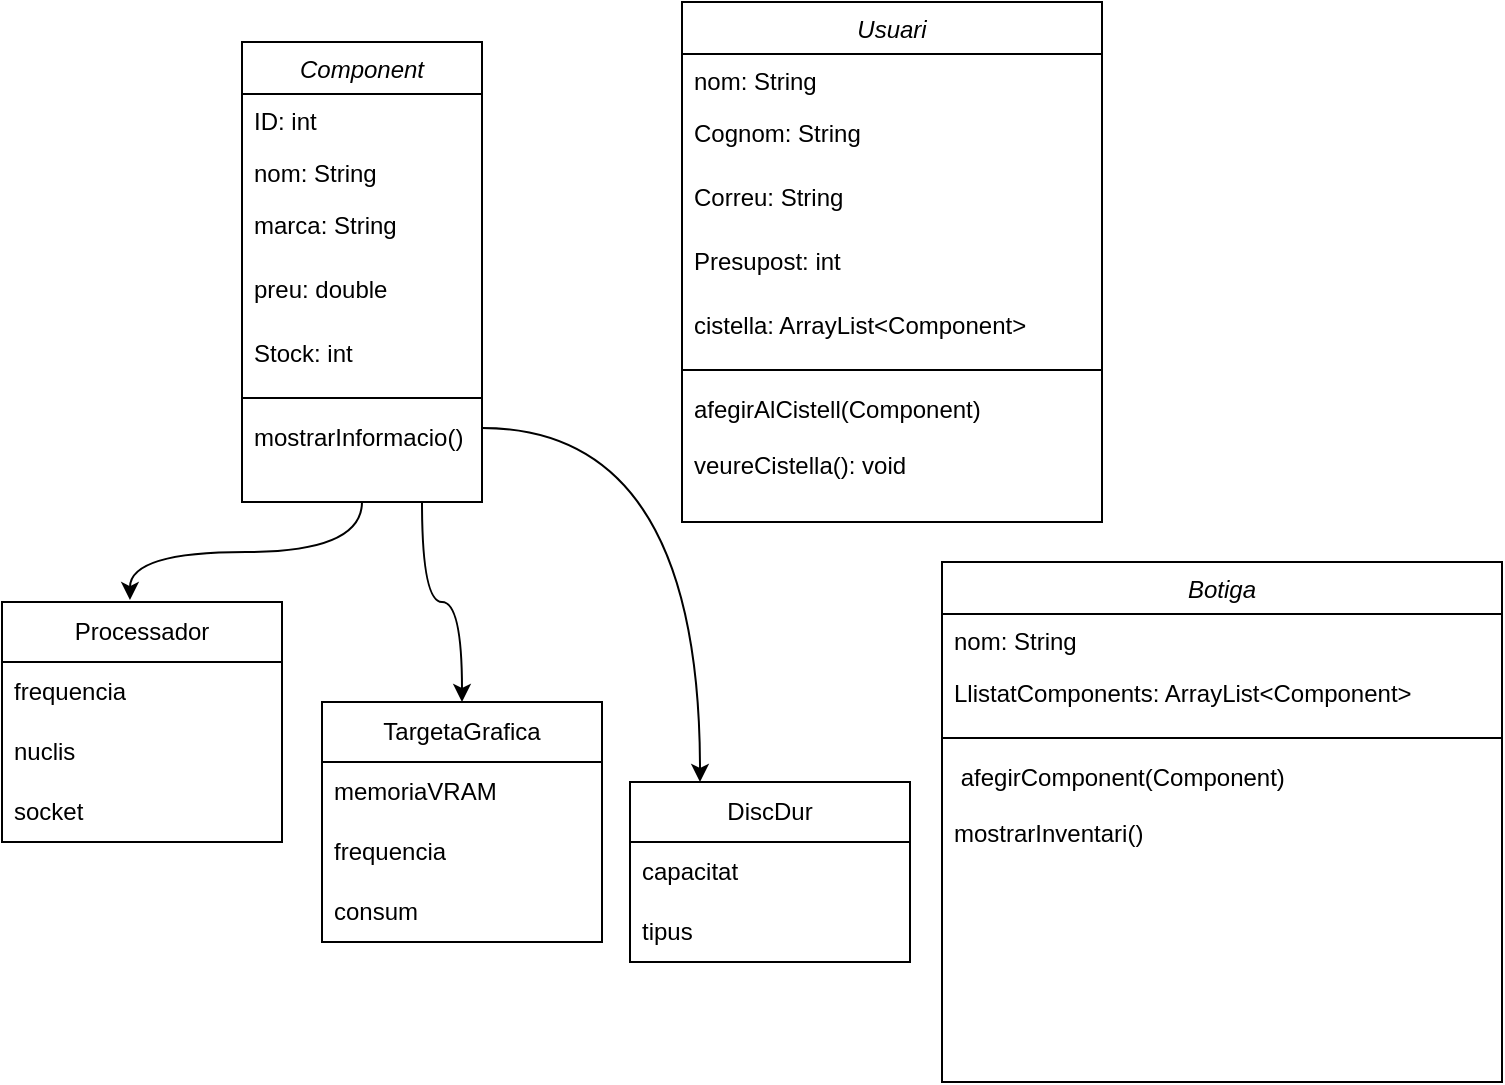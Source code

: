 <mxfile version="26.0.16">
  <diagram id="C5RBs43oDa-KdzZeNtuy" name="Page-1">
    <mxGraphModel dx="954" dy="568" grid="1" gridSize="10" guides="1" tooltips="1" connect="1" arrows="1" fold="1" page="1" pageScale="1" pageWidth="827" pageHeight="1169" math="0" shadow="0">
      <root>
        <mxCell id="WIyWlLk6GJQsqaUBKTNV-0" />
        <mxCell id="WIyWlLk6GJQsqaUBKTNV-1" parent="WIyWlLk6GJQsqaUBKTNV-0" />
        <mxCell id="qEb19tRInE_xJJ5TzFfA-34" style="edgeStyle=orthogonalEdgeStyle;curved=1;rounded=0;orthogonalLoop=1;jettySize=auto;html=1;exitX=0.75;exitY=1;exitDx=0;exitDy=0;entryX=0.5;entryY=0;entryDx=0;entryDy=0;" parent="WIyWlLk6GJQsqaUBKTNV-1" source="zkfFHV4jXpPFQw0GAbJ--0" target="qEb19tRInE_xJJ5TzFfA-23" edge="1">
          <mxGeometry relative="1" as="geometry" />
        </mxCell>
        <mxCell id="zkfFHV4jXpPFQw0GAbJ--0" value="Component" style="swimlane;fontStyle=2;align=center;verticalAlign=top;childLayout=stackLayout;horizontal=1;startSize=26;horizontalStack=0;resizeParent=1;resizeLast=0;collapsible=1;marginBottom=0;rounded=0;shadow=0;strokeWidth=1;" parent="WIyWlLk6GJQsqaUBKTNV-1" vertex="1">
          <mxGeometry x="150" y="40" width="120" height="230" as="geometry">
            <mxRectangle x="230" y="140" width="160" height="26" as="alternateBounds" />
          </mxGeometry>
        </mxCell>
        <mxCell id="zkfFHV4jXpPFQw0GAbJ--1" value="ID: int" style="text;align=left;verticalAlign=top;spacingLeft=4;spacingRight=4;overflow=hidden;rotatable=0;points=[[0,0.5],[1,0.5]];portConstraint=eastwest;" parent="zkfFHV4jXpPFQw0GAbJ--0" vertex="1">
          <mxGeometry y="26" width="120" height="26" as="geometry" />
        </mxCell>
        <mxCell id="zkfFHV4jXpPFQw0GAbJ--2" value="nom: String" style="text;align=left;verticalAlign=top;spacingLeft=4;spacingRight=4;overflow=hidden;rotatable=0;points=[[0,0.5],[1,0.5]];portConstraint=eastwest;rounded=0;shadow=0;html=0;" parent="zkfFHV4jXpPFQw0GAbJ--0" vertex="1">
          <mxGeometry y="52" width="120" height="26" as="geometry" />
        </mxCell>
        <mxCell id="zkfFHV4jXpPFQw0GAbJ--3" value="marca: String" style="text;align=left;verticalAlign=top;spacingLeft=4;spacingRight=4;overflow=hidden;rotatable=0;points=[[0,0.5],[1,0.5]];portConstraint=eastwest;rounded=0;shadow=0;html=0;" parent="zkfFHV4jXpPFQw0GAbJ--0" vertex="1">
          <mxGeometry y="78" width="120" height="32" as="geometry" />
        </mxCell>
        <mxCell id="qEb19tRInE_xJJ5TzFfA-10" value="preu: double" style="text;align=left;verticalAlign=top;spacingLeft=4;spacingRight=4;overflow=hidden;rotatable=0;points=[[0,0.5],[1,0.5]];portConstraint=eastwest;rounded=0;shadow=0;html=0;" parent="zkfFHV4jXpPFQw0GAbJ--0" vertex="1">
          <mxGeometry y="110" width="120" height="32" as="geometry" />
        </mxCell>
        <mxCell id="qEb19tRInE_xJJ5TzFfA-11" value="Stock: int" style="text;align=left;verticalAlign=top;spacingLeft=4;spacingRight=4;overflow=hidden;rotatable=0;points=[[0,0.5],[1,0.5]];portConstraint=eastwest;rounded=0;shadow=0;html=0;" parent="zkfFHV4jXpPFQw0GAbJ--0" vertex="1">
          <mxGeometry y="142" width="120" height="32" as="geometry" />
        </mxCell>
        <mxCell id="zkfFHV4jXpPFQw0GAbJ--4" value="" style="line;html=1;strokeWidth=1;align=left;verticalAlign=middle;spacingTop=-1;spacingLeft=3;spacingRight=3;rotatable=0;labelPosition=right;points=[];portConstraint=eastwest;" parent="zkfFHV4jXpPFQw0GAbJ--0" vertex="1">
          <mxGeometry y="174" width="120" height="8" as="geometry" />
        </mxCell>
        <mxCell id="qEb19tRInE_xJJ5TzFfA-6" style="text;align=left;verticalAlign=top;spacingLeft=4;spacingRight=4;overflow=hidden;rotatable=0;points=[[0,0.5],[1,0.5]];portConstraint=eastwest;" parent="zkfFHV4jXpPFQw0GAbJ--0" vertex="1">
          <mxGeometry y="182" width="120" height="2" as="geometry" />
        </mxCell>
        <mxCell id="zkfFHV4jXpPFQw0GAbJ--5" value="mostrarInformacio()" style="text;align=left;verticalAlign=top;spacingLeft=4;spacingRight=4;overflow=hidden;rotatable=0;points=[[0,0.5],[1,0.5]];portConstraint=eastwest;" parent="zkfFHV4jXpPFQw0GAbJ--0" vertex="1">
          <mxGeometry y="184" width="120" height="18" as="geometry" />
        </mxCell>
        <mxCell id="qEb19tRInE_xJJ5TzFfA-19" value="Processador" style="swimlane;fontStyle=0;childLayout=stackLayout;horizontal=1;startSize=30;horizontalStack=0;resizeParent=1;resizeParentMax=0;resizeLast=0;collapsible=1;marginBottom=0;whiteSpace=wrap;html=1;" parent="WIyWlLk6GJQsqaUBKTNV-1" vertex="1">
          <mxGeometry x="30" y="320" width="140" height="120" as="geometry" />
        </mxCell>
        <mxCell id="qEb19tRInE_xJJ5TzFfA-20" value="frequencia" style="text;strokeColor=none;fillColor=none;align=left;verticalAlign=middle;spacingLeft=4;spacingRight=4;overflow=hidden;points=[[0,0.5],[1,0.5]];portConstraint=eastwest;rotatable=0;whiteSpace=wrap;html=1;" parent="qEb19tRInE_xJJ5TzFfA-19" vertex="1">
          <mxGeometry y="30" width="140" height="30" as="geometry" />
        </mxCell>
        <mxCell id="qEb19tRInE_xJJ5TzFfA-21" value="nuclis" style="text;strokeColor=none;fillColor=none;align=left;verticalAlign=middle;spacingLeft=4;spacingRight=4;overflow=hidden;points=[[0,0.5],[1,0.5]];portConstraint=eastwest;rotatable=0;whiteSpace=wrap;html=1;" parent="qEb19tRInE_xJJ5TzFfA-19" vertex="1">
          <mxGeometry y="60" width="140" height="30" as="geometry" />
        </mxCell>
        <mxCell id="qEb19tRInE_xJJ5TzFfA-22" value="socket" style="text;strokeColor=none;fillColor=none;align=left;verticalAlign=middle;spacingLeft=4;spacingRight=4;overflow=hidden;points=[[0,0.5],[1,0.5]];portConstraint=eastwest;rotatable=0;whiteSpace=wrap;html=1;" parent="qEb19tRInE_xJJ5TzFfA-19" vertex="1">
          <mxGeometry y="90" width="140" height="30" as="geometry" />
        </mxCell>
        <mxCell id="qEb19tRInE_xJJ5TzFfA-23" value="TargetaGrafica" style="swimlane;fontStyle=0;childLayout=stackLayout;horizontal=1;startSize=30;horizontalStack=0;resizeParent=1;resizeParentMax=0;resizeLast=0;collapsible=1;marginBottom=0;whiteSpace=wrap;html=1;" parent="WIyWlLk6GJQsqaUBKTNV-1" vertex="1">
          <mxGeometry x="190" y="370" width="140" height="120" as="geometry" />
        </mxCell>
        <mxCell id="qEb19tRInE_xJJ5TzFfA-24" value="memoriaVRAM" style="text;strokeColor=none;fillColor=none;align=left;verticalAlign=middle;spacingLeft=4;spacingRight=4;overflow=hidden;points=[[0,0.5],[1,0.5]];portConstraint=eastwest;rotatable=0;whiteSpace=wrap;html=1;" parent="qEb19tRInE_xJJ5TzFfA-23" vertex="1">
          <mxGeometry y="30" width="140" height="30" as="geometry" />
        </mxCell>
        <mxCell id="qEb19tRInE_xJJ5TzFfA-25" value="frequencia" style="text;strokeColor=none;fillColor=none;align=left;verticalAlign=middle;spacingLeft=4;spacingRight=4;overflow=hidden;points=[[0,0.5],[1,0.5]];portConstraint=eastwest;rotatable=0;whiteSpace=wrap;html=1;" parent="qEb19tRInE_xJJ5TzFfA-23" vertex="1">
          <mxGeometry y="60" width="140" height="30" as="geometry" />
        </mxCell>
        <mxCell id="qEb19tRInE_xJJ5TzFfA-26" value="consum" style="text;strokeColor=none;fillColor=none;align=left;verticalAlign=middle;spacingLeft=4;spacingRight=4;overflow=hidden;points=[[0,0.5],[1,0.5]];portConstraint=eastwest;rotatable=0;whiteSpace=wrap;html=1;" parent="qEb19tRInE_xJJ5TzFfA-23" vertex="1">
          <mxGeometry y="90" width="140" height="30" as="geometry" />
        </mxCell>
        <mxCell id="qEb19tRInE_xJJ5TzFfA-27" value="DiscDur" style="swimlane;fontStyle=0;childLayout=stackLayout;horizontal=1;startSize=30;horizontalStack=0;resizeParent=1;resizeParentMax=0;resizeLast=0;collapsible=1;marginBottom=0;whiteSpace=wrap;html=1;" parent="WIyWlLk6GJQsqaUBKTNV-1" vertex="1">
          <mxGeometry x="344" y="410" width="140" height="90" as="geometry" />
        </mxCell>
        <mxCell id="qEb19tRInE_xJJ5TzFfA-28" value="capacitat" style="text;strokeColor=none;fillColor=none;align=left;verticalAlign=middle;spacingLeft=4;spacingRight=4;overflow=hidden;points=[[0,0.5],[1,0.5]];portConstraint=eastwest;rotatable=0;whiteSpace=wrap;html=1;" parent="qEb19tRInE_xJJ5TzFfA-27" vertex="1">
          <mxGeometry y="30" width="140" height="30" as="geometry" />
        </mxCell>
        <mxCell id="qEb19tRInE_xJJ5TzFfA-29" value="tipus" style="text;strokeColor=none;fillColor=none;align=left;verticalAlign=middle;spacingLeft=4;spacingRight=4;overflow=hidden;points=[[0,0.5],[1,0.5]];portConstraint=eastwest;rotatable=0;whiteSpace=wrap;html=1;" parent="qEb19tRInE_xJJ5TzFfA-27" vertex="1">
          <mxGeometry y="60" width="140" height="30" as="geometry" />
        </mxCell>
        <mxCell id="qEb19tRInE_xJJ5TzFfA-33" style="edgeStyle=orthogonalEdgeStyle;curved=1;rounded=0;orthogonalLoop=1;jettySize=auto;html=1;exitX=0.5;exitY=1;exitDx=0;exitDy=0;entryX=0.457;entryY=-0.008;entryDx=0;entryDy=0;entryPerimeter=0;" parent="WIyWlLk6GJQsqaUBKTNV-1" source="zkfFHV4jXpPFQw0GAbJ--0" target="qEb19tRInE_xJJ5TzFfA-19" edge="1">
          <mxGeometry relative="1" as="geometry" />
        </mxCell>
        <mxCell id="qEb19tRInE_xJJ5TzFfA-35" style="edgeStyle=orthogonalEdgeStyle;curved=1;rounded=0;orthogonalLoop=1;jettySize=auto;html=1;exitX=1;exitY=0.5;exitDx=0;exitDy=0;entryX=0.25;entryY=0;entryDx=0;entryDy=0;" parent="WIyWlLk6GJQsqaUBKTNV-1" source="zkfFHV4jXpPFQw0GAbJ--5" target="qEb19tRInE_xJJ5TzFfA-27" edge="1">
          <mxGeometry relative="1" as="geometry" />
        </mxCell>
        <mxCell id="XkRR6xCyyi01N39LpfsU-0" value="Usuari" style="swimlane;fontStyle=2;align=center;verticalAlign=top;childLayout=stackLayout;horizontal=1;startSize=26;horizontalStack=0;resizeParent=1;resizeLast=0;collapsible=1;marginBottom=0;rounded=0;shadow=0;strokeWidth=1;" vertex="1" parent="WIyWlLk6GJQsqaUBKTNV-1">
          <mxGeometry x="370" y="20" width="210" height="260" as="geometry">
            <mxRectangle x="230" y="140" width="160" height="26" as="alternateBounds" />
          </mxGeometry>
        </mxCell>
        <mxCell id="XkRR6xCyyi01N39LpfsU-2" value="nom: String" style="text;align=left;verticalAlign=top;spacingLeft=4;spacingRight=4;overflow=hidden;rotatable=0;points=[[0,0.5],[1,0.5]];portConstraint=eastwest;rounded=0;shadow=0;html=0;" vertex="1" parent="XkRR6xCyyi01N39LpfsU-0">
          <mxGeometry y="26" width="210" height="26" as="geometry" />
        </mxCell>
        <mxCell id="XkRR6xCyyi01N39LpfsU-3" value="Cognom: String" style="text;align=left;verticalAlign=top;spacingLeft=4;spacingRight=4;overflow=hidden;rotatable=0;points=[[0,0.5],[1,0.5]];portConstraint=eastwest;rounded=0;shadow=0;html=0;" vertex="1" parent="XkRR6xCyyi01N39LpfsU-0">
          <mxGeometry y="52" width="210" height="32" as="geometry" />
        </mxCell>
        <mxCell id="XkRR6xCyyi01N39LpfsU-5" value="Correu: String" style="text;align=left;verticalAlign=top;spacingLeft=4;spacingRight=4;overflow=hidden;rotatable=0;points=[[0,0.5],[1,0.5]];portConstraint=eastwest;rounded=0;shadow=0;html=0;" vertex="1" parent="XkRR6xCyyi01N39LpfsU-0">
          <mxGeometry y="84" width="210" height="32" as="geometry" />
        </mxCell>
        <mxCell id="XkRR6xCyyi01N39LpfsU-4" value="Presupost: int" style="text;align=left;verticalAlign=top;spacingLeft=4;spacingRight=4;overflow=hidden;rotatable=0;points=[[0,0.5],[1,0.5]];portConstraint=eastwest;rounded=0;shadow=0;html=0;" vertex="1" parent="XkRR6xCyyi01N39LpfsU-0">
          <mxGeometry y="116" width="210" height="32" as="geometry" />
        </mxCell>
        <mxCell id="XkRR6xCyyi01N39LpfsU-19" value="cistella: ArrayList&lt;Component&gt; " style="text;align=left;verticalAlign=top;spacingLeft=4;spacingRight=4;overflow=hidden;rotatable=0;points=[[0,0.5],[1,0.5]];portConstraint=eastwest;rounded=0;shadow=0;html=0;" vertex="1" parent="XkRR6xCyyi01N39LpfsU-0">
          <mxGeometry y="148" width="210" height="32" as="geometry" />
        </mxCell>
        <mxCell id="XkRR6xCyyi01N39LpfsU-6" value="" style="line;html=1;strokeWidth=1;align=left;verticalAlign=middle;spacingTop=-1;spacingLeft=3;spacingRight=3;rotatable=0;labelPosition=right;points=[];portConstraint=eastwest;" vertex="1" parent="XkRR6xCyyi01N39LpfsU-0">
          <mxGeometry y="180" width="210" height="8" as="geometry" />
        </mxCell>
        <mxCell id="XkRR6xCyyi01N39LpfsU-7" style="text;align=left;verticalAlign=top;spacingLeft=4;spacingRight=4;overflow=hidden;rotatable=0;points=[[0,0.5],[1,0.5]];portConstraint=eastwest;" vertex="1" parent="XkRR6xCyyi01N39LpfsU-0">
          <mxGeometry y="188" width="210" height="2" as="geometry" />
        </mxCell>
        <mxCell id="XkRR6xCyyi01N39LpfsU-8" value="afegirAlCistell(Component)&#xa;&#xa;veureCistella(): void" style="text;align=left;verticalAlign=top;spacingLeft=4;spacingRight=4;overflow=hidden;rotatable=0;points=[[0,0.5],[1,0.5]];portConstraint=eastwest;" vertex="1" parent="XkRR6xCyyi01N39LpfsU-0">
          <mxGeometry y="190" width="210" height="50" as="geometry" />
        </mxCell>
        <mxCell id="XkRR6xCyyi01N39LpfsU-21" value="Botiga" style="swimlane;fontStyle=2;align=center;verticalAlign=top;childLayout=stackLayout;horizontal=1;startSize=26;horizontalStack=0;resizeParent=1;resizeLast=0;collapsible=1;marginBottom=0;rounded=0;shadow=0;strokeWidth=1;" vertex="1" parent="WIyWlLk6GJQsqaUBKTNV-1">
          <mxGeometry x="500" y="300" width="280" height="260" as="geometry">
            <mxRectangle x="230" y="140" width="160" height="26" as="alternateBounds" />
          </mxGeometry>
        </mxCell>
        <mxCell id="XkRR6xCyyi01N39LpfsU-22" value="nom: String" style="text;align=left;verticalAlign=top;spacingLeft=4;spacingRight=4;overflow=hidden;rotatable=0;points=[[0,0.5],[1,0.5]];portConstraint=eastwest;rounded=0;shadow=0;html=0;" vertex="1" parent="XkRR6xCyyi01N39LpfsU-21">
          <mxGeometry y="26" width="280" height="26" as="geometry" />
        </mxCell>
        <mxCell id="XkRR6xCyyi01N39LpfsU-26" value="LlistatComponents: ArrayList&lt;Component&gt; " style="text;align=left;verticalAlign=top;spacingLeft=4;spacingRight=4;overflow=hidden;rotatable=0;points=[[0,0.5],[1,0.5]];portConstraint=eastwest;rounded=0;shadow=0;html=0;" vertex="1" parent="XkRR6xCyyi01N39LpfsU-21">
          <mxGeometry y="52" width="280" height="32" as="geometry" />
        </mxCell>
        <mxCell id="XkRR6xCyyi01N39LpfsU-27" value="" style="line;html=1;strokeWidth=1;align=left;verticalAlign=middle;spacingTop=-1;spacingLeft=3;spacingRight=3;rotatable=0;labelPosition=right;points=[];portConstraint=eastwest;" vertex="1" parent="XkRR6xCyyi01N39LpfsU-21">
          <mxGeometry y="84" width="280" height="8" as="geometry" />
        </mxCell>
        <mxCell id="XkRR6xCyyi01N39LpfsU-28" style="text;align=left;verticalAlign=top;spacingLeft=4;spacingRight=4;overflow=hidden;rotatable=0;points=[[0,0.5],[1,0.5]];portConstraint=eastwest;" vertex="1" parent="XkRR6xCyyi01N39LpfsU-21">
          <mxGeometry y="92" width="280" height="2" as="geometry" />
        </mxCell>
        <mxCell id="XkRR6xCyyi01N39LpfsU-29" value=" afegirComponent(Component)&#xa;&#xa;mostrarInventari()" style="text;align=left;verticalAlign=top;spacingLeft=4;spacingRight=4;overflow=hidden;rotatable=0;points=[[0,0.5],[1,0.5]];portConstraint=eastwest;" vertex="1" parent="XkRR6xCyyi01N39LpfsU-21">
          <mxGeometry y="94" width="280" height="70" as="geometry" />
        </mxCell>
      </root>
    </mxGraphModel>
  </diagram>
</mxfile>
